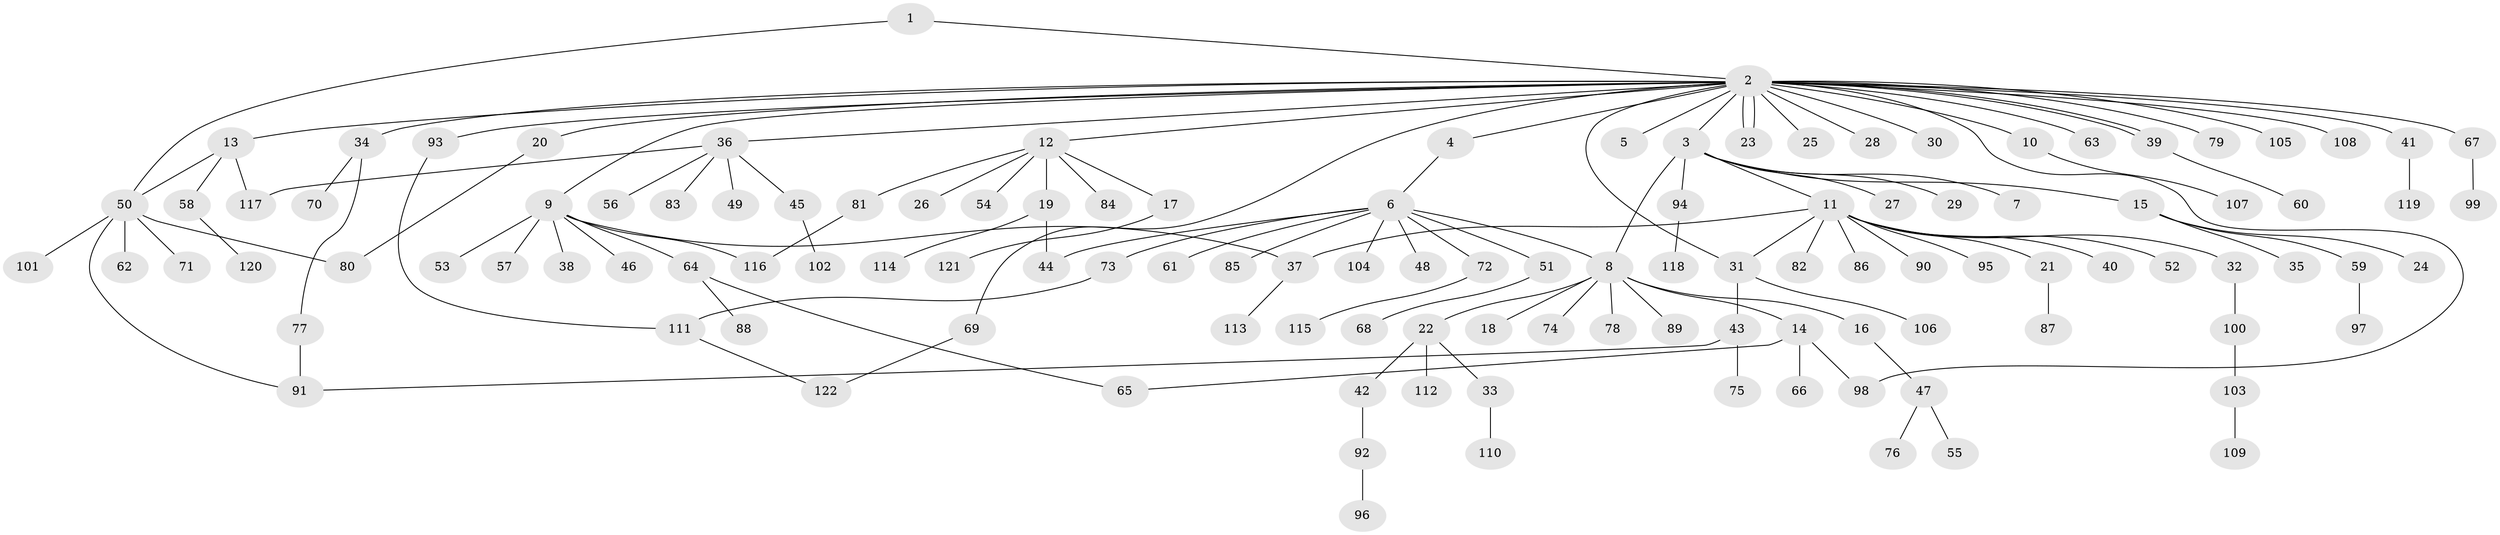 // Generated by graph-tools (version 1.1) at 2025/48/03/09/25 04:48:17]
// undirected, 122 vertices, 137 edges
graph export_dot {
graph [start="1"]
  node [color=gray90,style=filled];
  1;
  2;
  3;
  4;
  5;
  6;
  7;
  8;
  9;
  10;
  11;
  12;
  13;
  14;
  15;
  16;
  17;
  18;
  19;
  20;
  21;
  22;
  23;
  24;
  25;
  26;
  27;
  28;
  29;
  30;
  31;
  32;
  33;
  34;
  35;
  36;
  37;
  38;
  39;
  40;
  41;
  42;
  43;
  44;
  45;
  46;
  47;
  48;
  49;
  50;
  51;
  52;
  53;
  54;
  55;
  56;
  57;
  58;
  59;
  60;
  61;
  62;
  63;
  64;
  65;
  66;
  67;
  68;
  69;
  70;
  71;
  72;
  73;
  74;
  75;
  76;
  77;
  78;
  79;
  80;
  81;
  82;
  83;
  84;
  85;
  86;
  87;
  88;
  89;
  90;
  91;
  92;
  93;
  94;
  95;
  96;
  97;
  98;
  99;
  100;
  101;
  102;
  103;
  104;
  105;
  106;
  107;
  108;
  109;
  110;
  111;
  112;
  113;
  114;
  115;
  116;
  117;
  118;
  119;
  120;
  121;
  122;
  1 -- 2;
  1 -- 50;
  2 -- 3;
  2 -- 4;
  2 -- 5;
  2 -- 9;
  2 -- 10;
  2 -- 12;
  2 -- 13;
  2 -- 20;
  2 -- 23;
  2 -- 23;
  2 -- 25;
  2 -- 28;
  2 -- 30;
  2 -- 31;
  2 -- 34;
  2 -- 36;
  2 -- 39;
  2 -- 39;
  2 -- 41;
  2 -- 63;
  2 -- 67;
  2 -- 69;
  2 -- 79;
  2 -- 93;
  2 -- 98;
  2 -- 105;
  2 -- 108;
  3 -- 7;
  3 -- 8;
  3 -- 11;
  3 -- 15;
  3 -- 27;
  3 -- 29;
  3 -- 94;
  4 -- 6;
  6 -- 8;
  6 -- 44;
  6 -- 48;
  6 -- 51;
  6 -- 61;
  6 -- 72;
  6 -- 73;
  6 -- 85;
  6 -- 104;
  8 -- 14;
  8 -- 16;
  8 -- 18;
  8 -- 22;
  8 -- 74;
  8 -- 78;
  8 -- 89;
  9 -- 37;
  9 -- 38;
  9 -- 46;
  9 -- 53;
  9 -- 57;
  9 -- 64;
  9 -- 116;
  10 -- 107;
  11 -- 21;
  11 -- 31;
  11 -- 32;
  11 -- 37;
  11 -- 40;
  11 -- 52;
  11 -- 82;
  11 -- 86;
  11 -- 90;
  11 -- 95;
  12 -- 17;
  12 -- 19;
  12 -- 26;
  12 -- 54;
  12 -- 81;
  12 -- 84;
  13 -- 50;
  13 -- 58;
  13 -- 117;
  14 -- 65;
  14 -- 66;
  14 -- 98;
  15 -- 24;
  15 -- 35;
  15 -- 59;
  16 -- 47;
  17 -- 121;
  19 -- 44;
  19 -- 114;
  20 -- 80;
  21 -- 87;
  22 -- 33;
  22 -- 42;
  22 -- 112;
  31 -- 43;
  31 -- 106;
  32 -- 100;
  33 -- 110;
  34 -- 70;
  34 -- 77;
  36 -- 45;
  36 -- 49;
  36 -- 56;
  36 -- 83;
  36 -- 117;
  37 -- 113;
  39 -- 60;
  41 -- 119;
  42 -- 92;
  43 -- 75;
  43 -- 91;
  45 -- 102;
  47 -- 55;
  47 -- 76;
  50 -- 62;
  50 -- 71;
  50 -- 80;
  50 -- 91;
  50 -- 101;
  51 -- 68;
  58 -- 120;
  59 -- 97;
  64 -- 65;
  64 -- 88;
  67 -- 99;
  69 -- 122;
  72 -- 115;
  73 -- 111;
  77 -- 91;
  81 -- 116;
  92 -- 96;
  93 -- 111;
  94 -- 118;
  100 -- 103;
  103 -- 109;
  111 -- 122;
}
